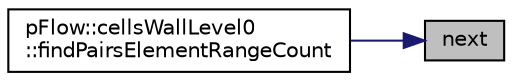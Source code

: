 digraph "next"
{
 // LATEX_PDF_SIZE
  edge [fontname="Helvetica",fontsize="10",labelfontname="Helvetica",labelfontsize="10"];
  node [fontname="Helvetica",fontsize="10",shape=record];
  rankdir="RL";
  Node1 [label="next",height=0.2,width=0.4,color="black", fillcolor="grey75", style="filled", fontcolor="black",tooltip=" "];
  Node1 -> Node2 [dir="back",color="midnightblue",fontsize="10",style="solid",fontname="Helvetica"];
  Node2 [label="pFlow::cellsWallLevel0\l::findPairsElementRangeCount",height=0.2,width=0.4,color="black", fillcolor="white", style="filled",URL="$classpFlow_1_1cellsWallLevel0.html#a497e88d0ec1ac01d06cb8e10103bf643",tooltip=" "];
}
